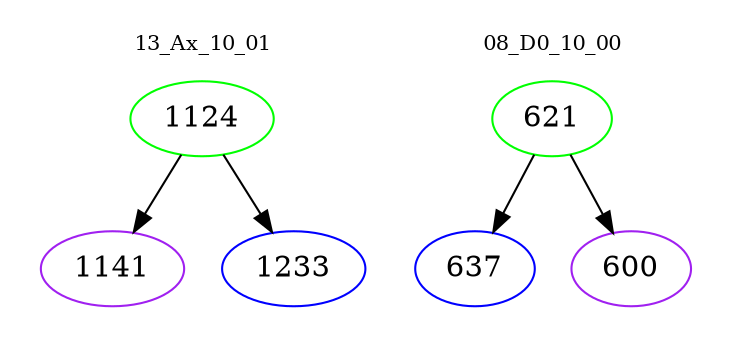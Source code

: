digraph{
subgraph cluster_0 {
color = white
label = "13_Ax_10_01";
fontsize=10;
T0_1124 [label="1124", color="green"]
T0_1124 -> T0_1141 [color="black"]
T0_1141 [label="1141", color="purple"]
T0_1124 -> T0_1233 [color="black"]
T0_1233 [label="1233", color="blue"]
}
subgraph cluster_1 {
color = white
label = "08_D0_10_00";
fontsize=10;
T1_621 [label="621", color="green"]
T1_621 -> T1_637 [color="black"]
T1_637 [label="637", color="blue"]
T1_621 -> T1_600 [color="black"]
T1_600 [label="600", color="purple"]
}
}
